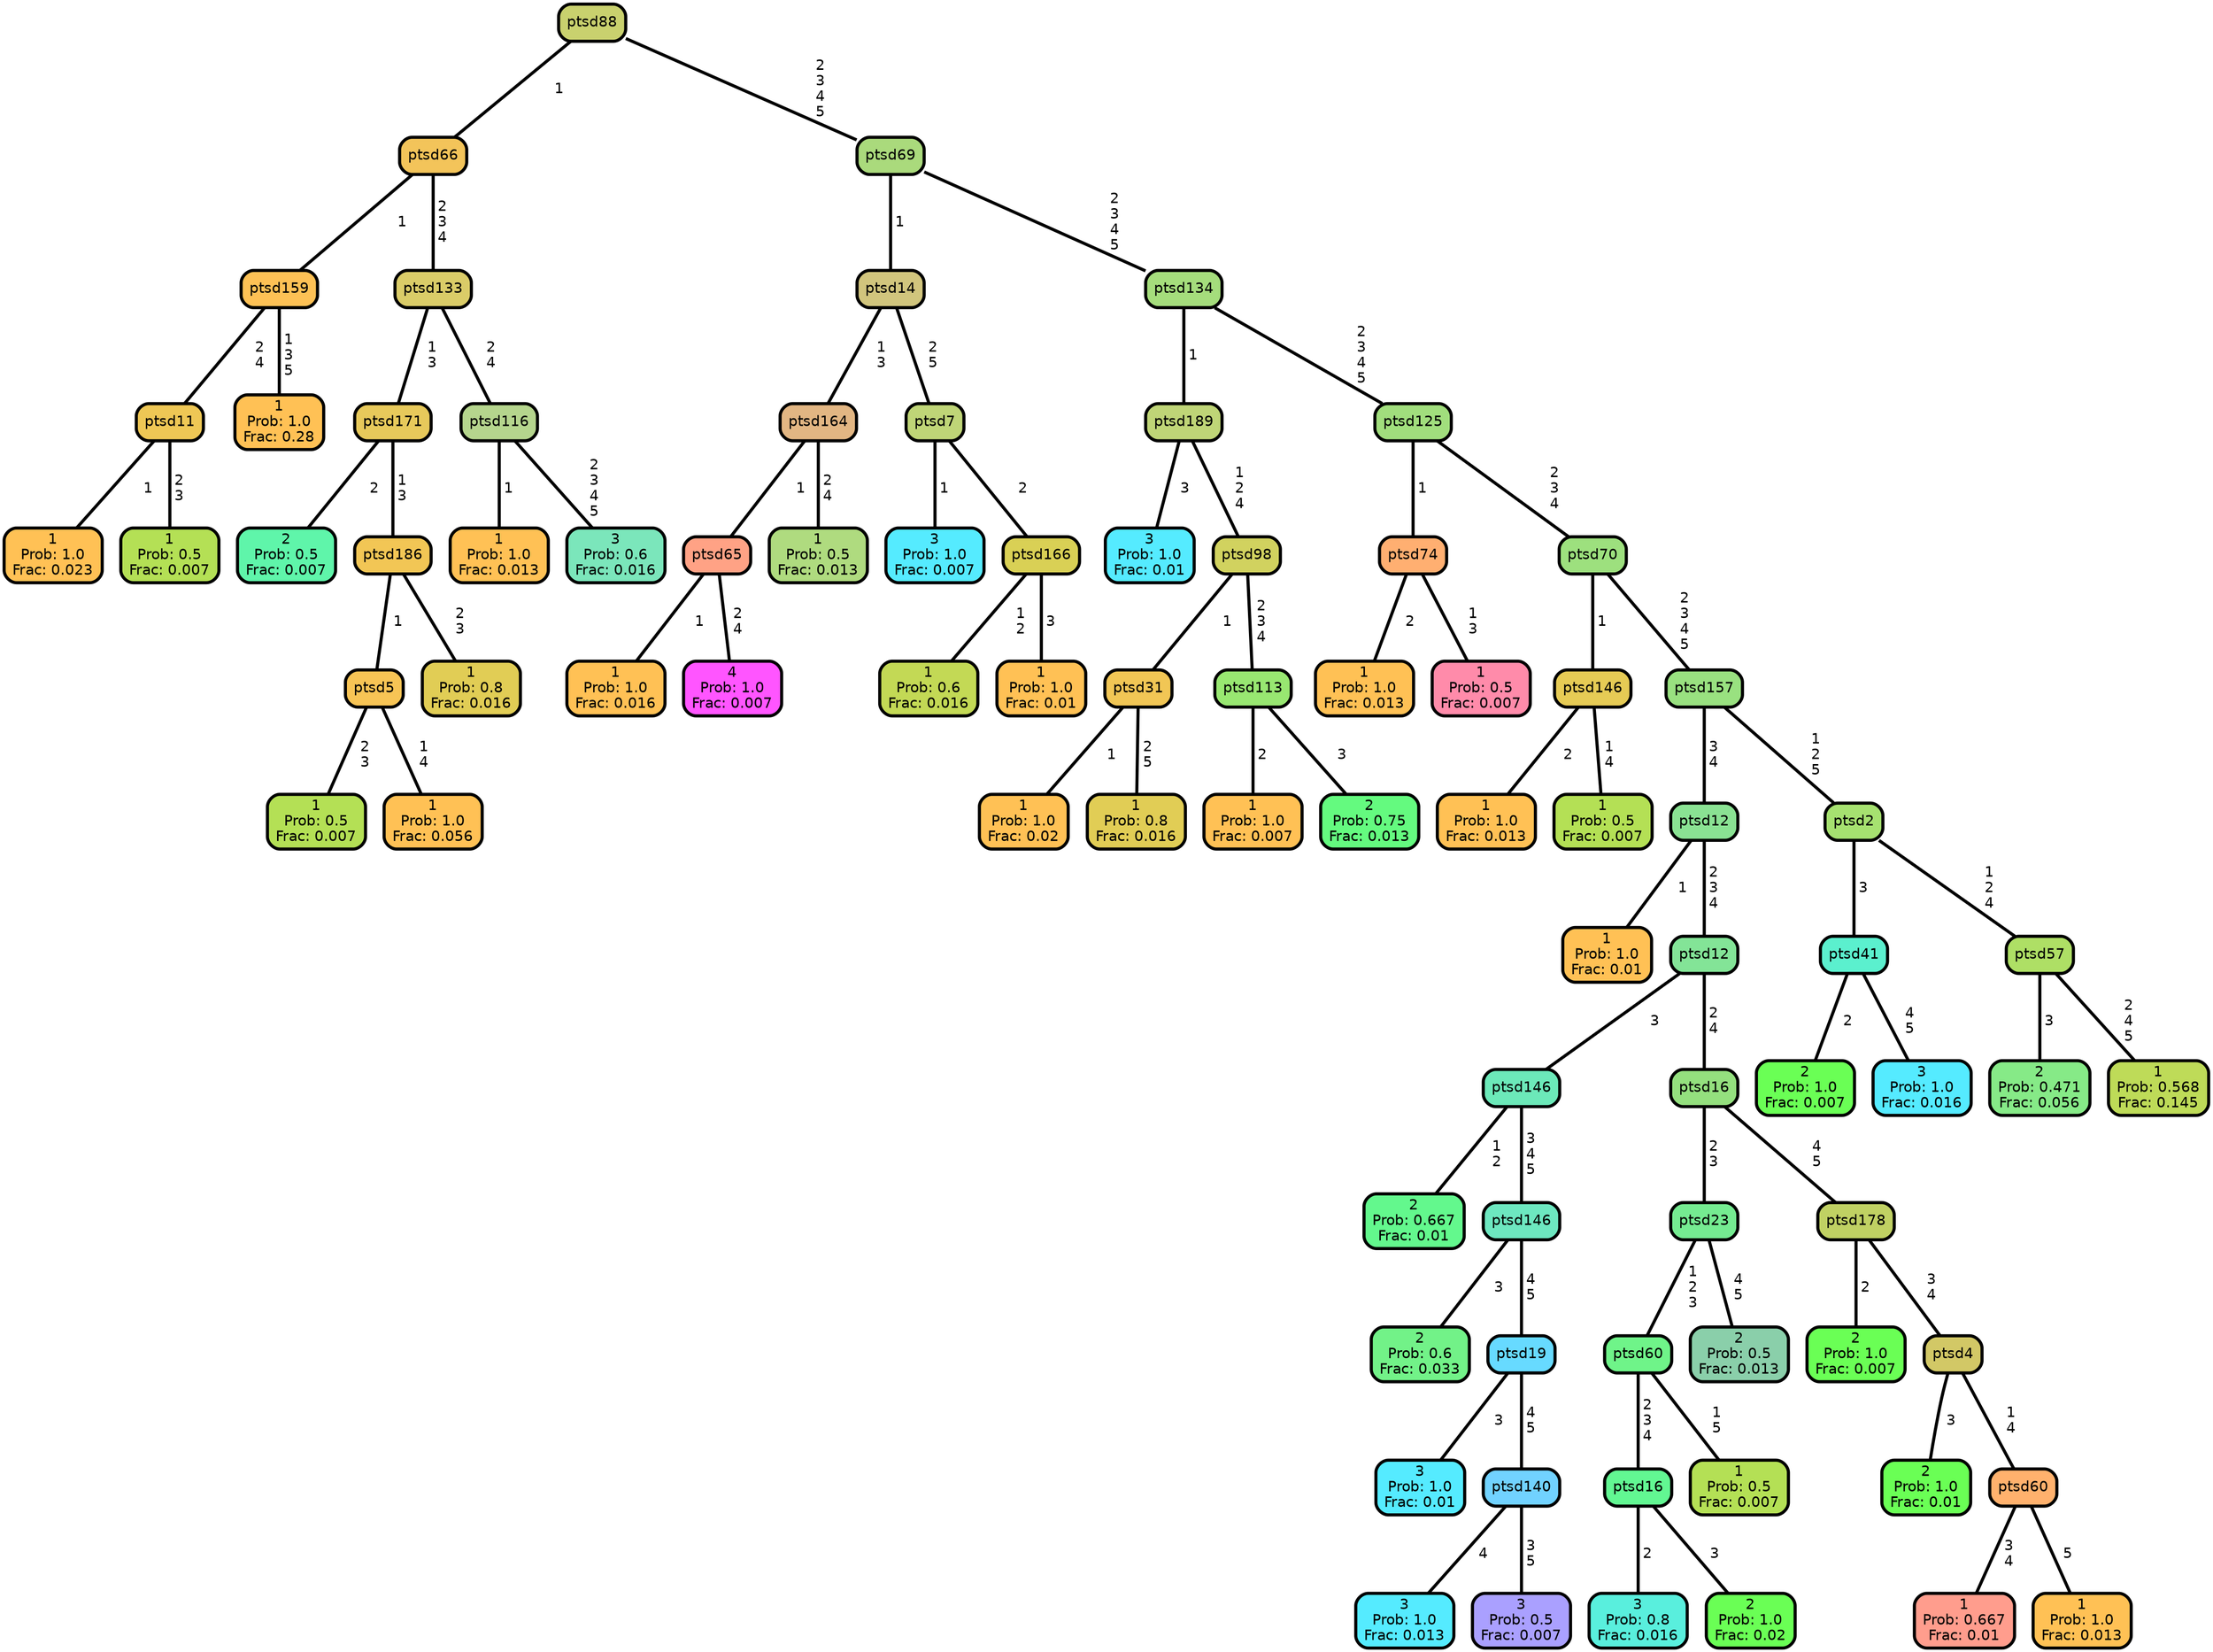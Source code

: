 graph Tree {
node [shape=box, style="filled, rounded",color="black",penwidth="3",fontcolor="black",                 fontname=helvetica] ;
graph [ranksep="0 equally", splines=straight,                 bgcolor=transparent, dpi=60] ;
edge [fontname=helvetica, color=black] ;
0 [label="1
Prob: 1.0
Frac: 0.023", fillcolor="#ffc155"] ;
1 [label="ptsd11",href=".//ptsd11.svg", fillcolor="#eec755"] ;
2 [label="1
Prob: 0.5
Frac: 0.007", fillcolor="#b4e055"] ;
3 [label="ptsd159",href=".//ptsd159.svg", fillcolor="#fdc155"] ;
4 [label="1
Prob: 1.0
Frac: 0.28", fillcolor="#ffc155"] ;
5 [label="ptsd66",href=".//ptsd66.svg", fillcolor="#f3c45a"] ;
6 [label="2
Prob: 0.5
Frac: 0.007", fillcolor="#5ff5aa"] ;
7 [label="ptsd171",href=".//ptsd171.svg", fillcolor="#e7c95b"] ;
8 [label="1
Prob: 0.5
Frac: 0.007", fillcolor="#b4e055"] ;
9 [label="ptsd5",href=".//ptsd5.svg", fillcolor="#f7c455"] ;
10 [label="1
Prob: 1.0
Frac: 0.056", fillcolor="#ffc155"] ;
11 [label="ptsd186",href=".//ptsd186.svg", fillcolor="#f2c655"] ;
12 [label="1
Prob: 0.8
Frac: 0.016", fillcolor="#e1cd55"] ;
13 [label="ptsd133",href=".//ptsd133.svg", fillcolor="#dacc68"] ;
14 [label="1
Prob: 1.0
Frac: 0.013", fillcolor="#ffc155"] ;
15 [label="ptsd116",href=".//ptsd116.svg", fillcolor="#b5d58d"] ;
16 [label="3
Prob: 0.6
Frac: 0.016", fillcolor="#7be6bb"] ;
17 [label="ptsd88",href=".//ptsd88.svg", fillcolor="#c9d16e"] ;
18 [label="1
Prob: 1.0
Frac: 0.016", fillcolor="#ffc155"] ;
19 [label="ptsd65",href=".//ptsd65.svg", fillcolor="#ffa285"] ;
20 [label="4
Prob: 1.0
Frac: 0.007", fillcolor="#ff55ff"] ;
21 [label="ptsd164",href=".//ptsd164.svg", fillcolor="#e2b683"] ;
22 [label="1
Prob: 0.5
Frac: 0.013", fillcolor="#afdb7f"] ;
23 [label="ptsd14",href=".//ptsd14.svg", fillcolor="#d1c57d"] ;
24 [label="3
Prob: 1.0
Frac: 0.007", fillcolor="#55ebff"] ;
25 [label="ptsd7",href=".//ptsd7.svg", fillcolor="#bfd577"] ;
26 [label="1
Prob: 0.6
Frac: 0.016", fillcolor="#c3d955"] ;
27 [label="ptsd166",href=".//ptsd166.svg", fillcolor="#d9d055"] ;
28 [label="1
Prob: 1.0
Frac: 0.01", fillcolor="#ffc155"] ;
29 [label="ptsd69",href=".//ptsd69.svg", fillcolor="#aada7c"] ;
30 [label="3
Prob: 1.0
Frac: 0.01", fillcolor="#55ebff"] ;
31 [label="ptsd189",href=".//ptsd189.svg", fillcolor="#bfd577"] ;
32 [label="1
Prob: 1.0
Frac: 0.02", fillcolor="#ffc155"] ;
33 [label="ptsd31",href=".//ptsd31.svg", fillcolor="#f1c655"] ;
34 [label="1
Prob: 0.8
Frac: 0.016", fillcolor="#e1cd55"] ;
35 [label="ptsd98",href=".//ptsd98.svg", fillcolor="#d1d25f"] ;
36 [label="1
Prob: 1.0
Frac: 0.007", fillcolor="#ffc155"] ;
37 [label="ptsd113",href=".//ptsd113.svg", fillcolor="#98e771"] ;
38 [label="2
Prob: 0.75
Frac: 0.013", fillcolor="#64fa7f"] ;
39 [label="ptsd134",href=".//ptsd134.svg", fillcolor="#a5dd7c"] ;
40 [label="1
Prob: 1.0
Frac: 0.013", fillcolor="#ffc155"] ;
41 [label="ptsd74",href=".//ptsd74.svg", fillcolor="#ffaf71"] ;
42 [label="1
Prob: 0.5
Frac: 0.007", fillcolor="#ff8baa"] ;
43 [label="ptsd125",href=".//ptsd125.svg", fillcolor="#a1de7d"] ;
44 [label="1
Prob: 1.0
Frac: 0.013", fillcolor="#ffc155"] ;
45 [label="ptsd146",href=".//ptsd146.svg", fillcolor="#e6cb55"] ;
46 [label="1
Prob: 0.5
Frac: 0.007", fillcolor="#b4e055"] ;
47 [label="ptsd70",href=".//ptsd70.svg", fillcolor="#9de07e"] ;
48 [label="1
Prob: 1.0
Frac: 0.01", fillcolor="#ffc155"] ;
49 [label="ptsd12",href=".//ptsd12.svg", fillcolor="#8ae293"] ;
50 [label="2
Prob: 0.667
Frac: 0.01", fillcolor="#63f88d"] ;
51 [label="ptsd146",href=".//ptsd146.svg", fillcolor="#6ce9b9"] ;
52 [label="2
Prob: 0.6
Frac: 0.033", fillcolor="#72f288"] ;
53 [label="ptsd146",href=".//ptsd146.svg", fillcolor="#6de7c0"] ;
54 [label="3
Prob: 1.0
Frac: 0.01", fillcolor="#55ebff"] ;
55 [label="ptsd19",href=".//ptsd19.svg", fillcolor="#67daff"] ;
56 [label="3
Prob: 1.0
Frac: 0.013", fillcolor="#55ebff"] ;
57 [label="ptsd140",href=".//ptsd140.svg", fillcolor="#71d2ff"] ;
58 [label="3
Prob: 0.5
Frac: 0.007", fillcolor="#aaa0ff"] ;
59 [label="ptsd12",href=".//ptsd12.svg", fillcolor="#83e497"] ;
60 [label="3
Prob: 0.8
Frac: 0.016", fillcolor="#59efdd"] ;
61 [label="ptsd16",href=".//ptsd16.svg", fillcolor="#62f792"] ;
62 [label="2
Prob: 1.0
Frac: 0.02", fillcolor="#6aff55"] ;
63 [label="ptsd60",href=".//ptsd60.svg", fillcolor="#6ff489"] ;
64 [label="1
Prob: 0.5
Frac: 0.007", fillcolor="#b4e055"] ;
65 [label="ptsd23",href=".//ptsd23.svg", fillcolor="#75eb91"] ;
66 [label="2
Prob: 0.5
Frac: 0.013", fillcolor="#8acfaa"] ;
67 [label="ptsd16",href=".//ptsd16.svg", fillcolor="#94e07e"] ;
68 [label="2
Prob: 1.0
Frac: 0.007", fillcolor="#6aff55"] ;
69 [label="ptsd178",href=".//ptsd178.svg", fillcolor="#c0d163"] ;
70 [label="2
Prob: 1.0
Frac: 0.01", fillcolor="#6aff55"] ;
71 [label="ptsd4",href=".//ptsd4.svg", fillcolor="#d2c866"] ;
72 [label="1
Prob: 0.667
Frac: 0.01", fillcolor="#ff9d8d"] ;
73 [label="ptsd60",href=".//ptsd60.svg", fillcolor="#ffb16d"] ;
74 [label="1
Prob: 1.0
Frac: 0.013", fillcolor="#ffc155"] ;
75 [label="ptsd157",href=".//ptsd157.svg", fillcolor="#99e180"] ;
76 [label="2
Prob: 1.0
Frac: 0.007", fillcolor="#6aff55"] ;
77 [label="ptsd41",href=".//ptsd41.svg", fillcolor="#5bf0ce"] ;
78 [label="3
Prob: 1.0
Frac: 0.016", fillcolor="#55ebff"] ;
79 [label="ptsd2",href=".//ptsd2.svg", fillcolor="#a6e170"] ;
80 [label="2
Prob: 0.471
Frac: 0.056", fillcolor="#86ea87"] ;
81 [label="ptsd57",href=".//ptsd57.svg", fillcolor="#aedf65"] ;
82 [label="1
Prob: 0.568
Frac: 0.145", fillcolor="#bedb58"] ;
1 -- 0 [label=" 1",penwidth=3] ;
1 -- 2 [label=" 2\n 3",penwidth=3] ;
3 -- 1 [label=" 2\n 4",penwidth=3] ;
3 -- 4 [label=" 1\n 3\n 5",penwidth=3] ;
5 -- 3 [label=" 1",penwidth=3] ;
5 -- 13 [label=" 2\n 3\n 4",penwidth=3] ;
7 -- 6 [label=" 2",penwidth=3] ;
7 -- 11 [label=" 1\n 3",penwidth=3] ;
9 -- 8 [label=" 2\n 3",penwidth=3] ;
9 -- 10 [label=" 1\n 4",penwidth=3] ;
11 -- 9 [label=" 1",penwidth=3] ;
11 -- 12 [label=" 2\n 3",penwidth=3] ;
13 -- 7 [label=" 1\n 3",penwidth=3] ;
13 -- 15 [label=" 2\n 4",penwidth=3] ;
15 -- 14 [label=" 1",penwidth=3] ;
15 -- 16 [label=" 2\n 3\n 4\n 5",penwidth=3] ;
17 -- 5 [label=" 1",penwidth=3] ;
17 -- 29 [label=" 2\n 3\n 4\n 5",penwidth=3] ;
19 -- 18 [label=" 1",penwidth=3] ;
19 -- 20 [label=" 2\n 4",penwidth=3] ;
21 -- 19 [label=" 1",penwidth=3] ;
21 -- 22 [label=" 2\n 4",penwidth=3] ;
23 -- 21 [label=" 1\n 3",penwidth=3] ;
23 -- 25 [label=" 2\n 5",penwidth=3] ;
25 -- 24 [label=" 1",penwidth=3] ;
25 -- 27 [label=" 2",penwidth=3] ;
27 -- 26 [label=" 1\n 2",penwidth=3] ;
27 -- 28 [label=" 3",penwidth=3] ;
29 -- 23 [label=" 1",penwidth=3] ;
29 -- 39 [label=" 2\n 3\n 4\n 5",penwidth=3] ;
31 -- 30 [label=" 3",penwidth=3] ;
31 -- 35 [label=" 1\n 2\n 4",penwidth=3] ;
33 -- 32 [label=" 1",penwidth=3] ;
33 -- 34 [label=" 2\n 5",penwidth=3] ;
35 -- 33 [label=" 1",penwidth=3] ;
35 -- 37 [label=" 2\n 3\n 4",penwidth=3] ;
37 -- 36 [label=" 2",penwidth=3] ;
37 -- 38 [label=" 3",penwidth=3] ;
39 -- 31 [label=" 1",penwidth=3] ;
39 -- 43 [label=" 2\n 3\n 4\n 5",penwidth=3] ;
41 -- 40 [label=" 2",penwidth=3] ;
41 -- 42 [label=" 1\n 3",penwidth=3] ;
43 -- 41 [label=" 1",penwidth=3] ;
43 -- 47 [label=" 2\n 3\n 4",penwidth=3] ;
45 -- 44 [label=" 2",penwidth=3] ;
45 -- 46 [label=" 1\n 4",penwidth=3] ;
47 -- 45 [label=" 1",penwidth=3] ;
47 -- 75 [label=" 2\n 3\n 4\n 5",penwidth=3] ;
49 -- 48 [label=" 1",penwidth=3] ;
49 -- 59 [label=" 2\n 3\n 4",penwidth=3] ;
51 -- 50 [label=" 1\n 2",penwidth=3] ;
51 -- 53 [label=" 3\n 4\n 5",penwidth=3] ;
53 -- 52 [label=" 3",penwidth=3] ;
53 -- 55 [label=" 4\n 5",penwidth=3] ;
55 -- 54 [label=" 3",penwidth=3] ;
55 -- 57 [label=" 4\n 5",penwidth=3] ;
57 -- 56 [label=" 4",penwidth=3] ;
57 -- 58 [label=" 3\n 5",penwidth=3] ;
59 -- 51 [label=" 3",penwidth=3] ;
59 -- 67 [label=" 2\n 4",penwidth=3] ;
61 -- 60 [label=" 2",penwidth=3] ;
61 -- 62 [label=" 3",penwidth=3] ;
63 -- 61 [label=" 2\n 3\n 4",penwidth=3] ;
63 -- 64 [label=" 1\n 5",penwidth=3] ;
65 -- 63 [label=" 1\n 2\n 3",penwidth=3] ;
65 -- 66 [label=" 4\n 5",penwidth=3] ;
67 -- 65 [label=" 2\n 3",penwidth=3] ;
67 -- 69 [label=" 4\n 5",penwidth=3] ;
69 -- 68 [label=" 2",penwidth=3] ;
69 -- 71 [label=" 3\n 4",penwidth=3] ;
71 -- 70 [label=" 3",penwidth=3] ;
71 -- 73 [label=" 1\n 4",penwidth=3] ;
73 -- 72 [label=" 3\n 4",penwidth=3] ;
73 -- 74 [label=" 5",penwidth=3] ;
75 -- 49 [label=" 3\n 4",penwidth=3] ;
75 -- 79 [label=" 1\n 2\n 5",penwidth=3] ;
77 -- 76 [label=" 2",penwidth=3] ;
77 -- 78 [label=" 4\n 5",penwidth=3] ;
79 -- 77 [label=" 3",penwidth=3] ;
79 -- 81 [label=" 1\n 2\n 4",penwidth=3] ;
81 -- 80 [label=" 3",penwidth=3] ;
81 -- 82 [label=" 2\n 4\n 5",penwidth=3] ;
{rank = same;}}